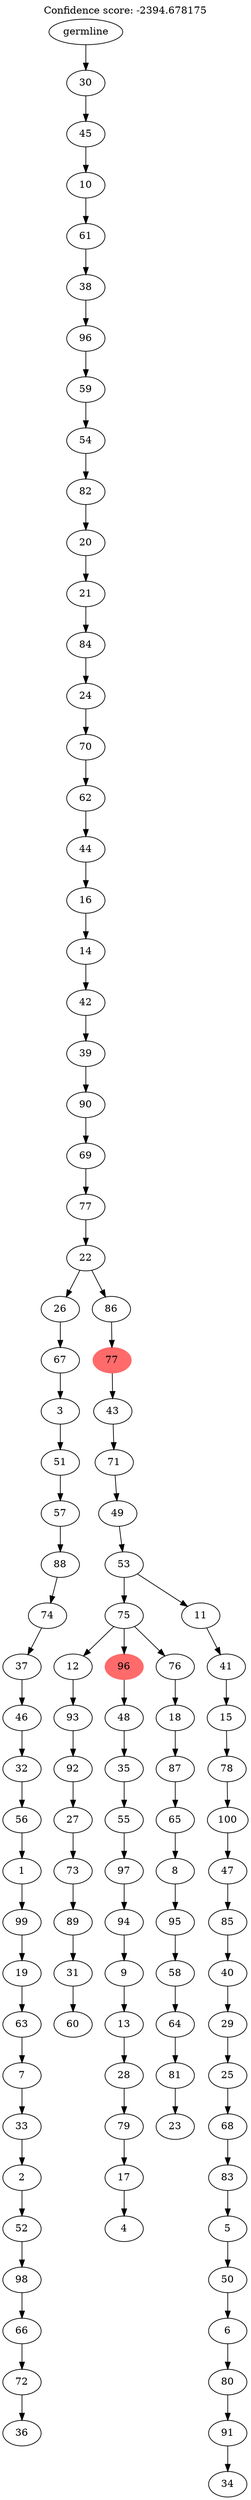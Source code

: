 digraph g {
	"101" -> "102";
	"102" [label="36"];
	"100" -> "101";
	"101" [label="72"];
	"99" -> "100";
	"100" [label="66"];
	"98" -> "99";
	"99" [label="98"];
	"97" -> "98";
	"98" [label="52"];
	"96" -> "97";
	"97" [label="2"];
	"95" -> "96";
	"96" [label="33"];
	"94" -> "95";
	"95" [label="7"];
	"93" -> "94";
	"94" [label="63"];
	"92" -> "93";
	"93" [label="19"];
	"91" -> "92";
	"92" [label="99"];
	"90" -> "91";
	"91" [label="1"];
	"89" -> "90";
	"90" [label="56"];
	"88" -> "89";
	"89" [label="32"];
	"87" -> "88";
	"88" [label="46"];
	"86" -> "87";
	"87" [label="37"];
	"85" -> "86";
	"86" [label="74"];
	"84" -> "85";
	"85" [label="88"];
	"83" -> "84";
	"84" [label="57"];
	"82" -> "83";
	"83" [label="51"];
	"81" -> "82";
	"82" [label="3"];
	"80" -> "81";
	"81" [label="67"];
	"78" -> "79";
	"79" [label="60"];
	"77" -> "78";
	"78" [label="31"];
	"76" -> "77";
	"77" [label="89"];
	"75" -> "76";
	"76" [label="73"];
	"74" -> "75";
	"75" [label="27"];
	"73" -> "74";
	"74" [label="92"];
	"72" -> "73";
	"73" [label="93"];
	"70" -> "71";
	"71" [label="4"];
	"69" -> "70";
	"70" [label="17"];
	"68" -> "69";
	"69" [label="79"];
	"67" -> "68";
	"68" [label="28"];
	"66" -> "67";
	"67" [label="13"];
	"65" -> "66";
	"66" [label="9"];
	"64" -> "65";
	"65" [label="94"];
	"63" -> "64";
	"64" [label="97"];
	"62" -> "63";
	"63" [label="55"];
	"61" -> "62";
	"62" [label="35"];
	"60" -> "61";
	"61" [label="48"];
	"58" -> "59";
	"59" [label="23"];
	"57" -> "58";
	"58" [label="81"];
	"56" -> "57";
	"57" [label="64"];
	"55" -> "56";
	"56" [label="58"];
	"54" -> "55";
	"55" [label="95"];
	"53" -> "54";
	"54" [label="8"];
	"52" -> "53";
	"53" [label="65"];
	"51" -> "52";
	"52" [label="87"];
	"50" -> "51";
	"51" [label="18"];
	"49" -> "50";
	"50" [label="76"];
	"49" -> "60";
	"60" [color=indianred1, style=filled, label="96"];
	"49" -> "72";
	"72" [label="12"];
	"47" -> "48";
	"48" [label="34"];
	"46" -> "47";
	"47" [label="91"];
	"45" -> "46";
	"46" [label="80"];
	"44" -> "45";
	"45" [label="6"];
	"43" -> "44";
	"44" [label="50"];
	"42" -> "43";
	"43" [label="5"];
	"41" -> "42";
	"42" [label="83"];
	"40" -> "41";
	"41" [label="68"];
	"39" -> "40";
	"40" [label="25"];
	"38" -> "39";
	"39" [label="29"];
	"37" -> "38";
	"38" [label="40"];
	"36" -> "37";
	"37" [label="85"];
	"35" -> "36";
	"36" [label="47"];
	"34" -> "35";
	"35" [label="100"];
	"33" -> "34";
	"34" [label="78"];
	"32" -> "33";
	"33" [label="15"];
	"31" -> "32";
	"32" [label="41"];
	"30" -> "31";
	"31" [label="11"];
	"30" -> "49";
	"49" [label="75"];
	"29" -> "30";
	"30" [label="53"];
	"28" -> "29";
	"29" [label="49"];
	"27" -> "28";
	"28" [label="71"];
	"26" -> "27";
	"27" [label="43"];
	"25" -> "26";
	"26" [color=indianred1, style=filled, label="77"];
	"24" -> "25";
	"25" [label="86"];
	"24" -> "80";
	"80" [label="26"];
	"23" -> "24";
	"24" [label="22"];
	"22" -> "23";
	"23" [label="77"];
	"21" -> "22";
	"22" [label="69"];
	"20" -> "21";
	"21" [label="90"];
	"19" -> "20";
	"20" [label="39"];
	"18" -> "19";
	"19" [label="42"];
	"17" -> "18";
	"18" [label="14"];
	"16" -> "17";
	"17" [label="16"];
	"15" -> "16";
	"16" [label="44"];
	"14" -> "15";
	"15" [label="62"];
	"13" -> "14";
	"14" [label="70"];
	"12" -> "13";
	"13" [label="24"];
	"11" -> "12";
	"12" [label="84"];
	"10" -> "11";
	"11" [label="21"];
	"9" -> "10";
	"10" [label="20"];
	"8" -> "9";
	"9" [label="82"];
	"7" -> "8";
	"8" [label="54"];
	"6" -> "7";
	"7" [label="59"];
	"5" -> "6";
	"6" [label="96"];
	"4" -> "5";
	"5" [label="38"];
	"3" -> "4";
	"4" [label="61"];
	"2" -> "3";
	"3" [label="10"];
	"1" -> "2";
	"2" [label="45"];
	"0" -> "1";
	"1" [label="30"];
	"0" [label="germline"];
	labelloc="t";
	label="Confidence score: -2394.678175";
}
